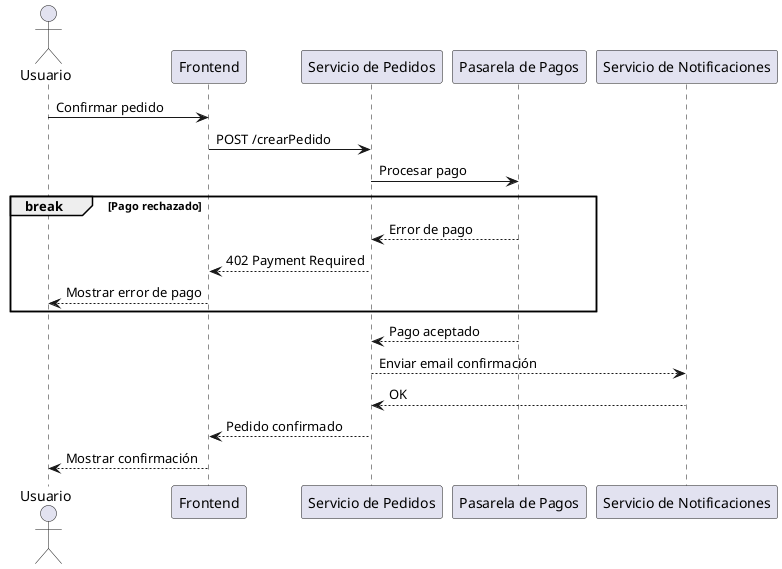 @startuml
actor Usuario
participant "Frontend" as FE
participant "Servicio de Pedidos" as Pedidos
participant "Pasarela de Pagos" as Pago
participant "Servicio de Notificaciones" as Notif

Usuario -> FE : Confirmar pedido
FE -> Pedidos : POST /crearPedido
Pedidos -> Pago : Procesar pago

break Pago rechazado
  Pago --> Pedidos : Error de pago
  Pedidos --> FE : 402 Payment Required
  FE --> Usuario : Mostrar error de pago
end

' Flujo normal si el pago fue aceptado
Pago --> Pedidos : Pago aceptado
Pedidos --> Notif : Enviar email confirmación
Notif --> Pedidos : OK
Pedidos --> FE : Pedido confirmado
FE --> Usuario : Mostrar confirmación
@enduml
